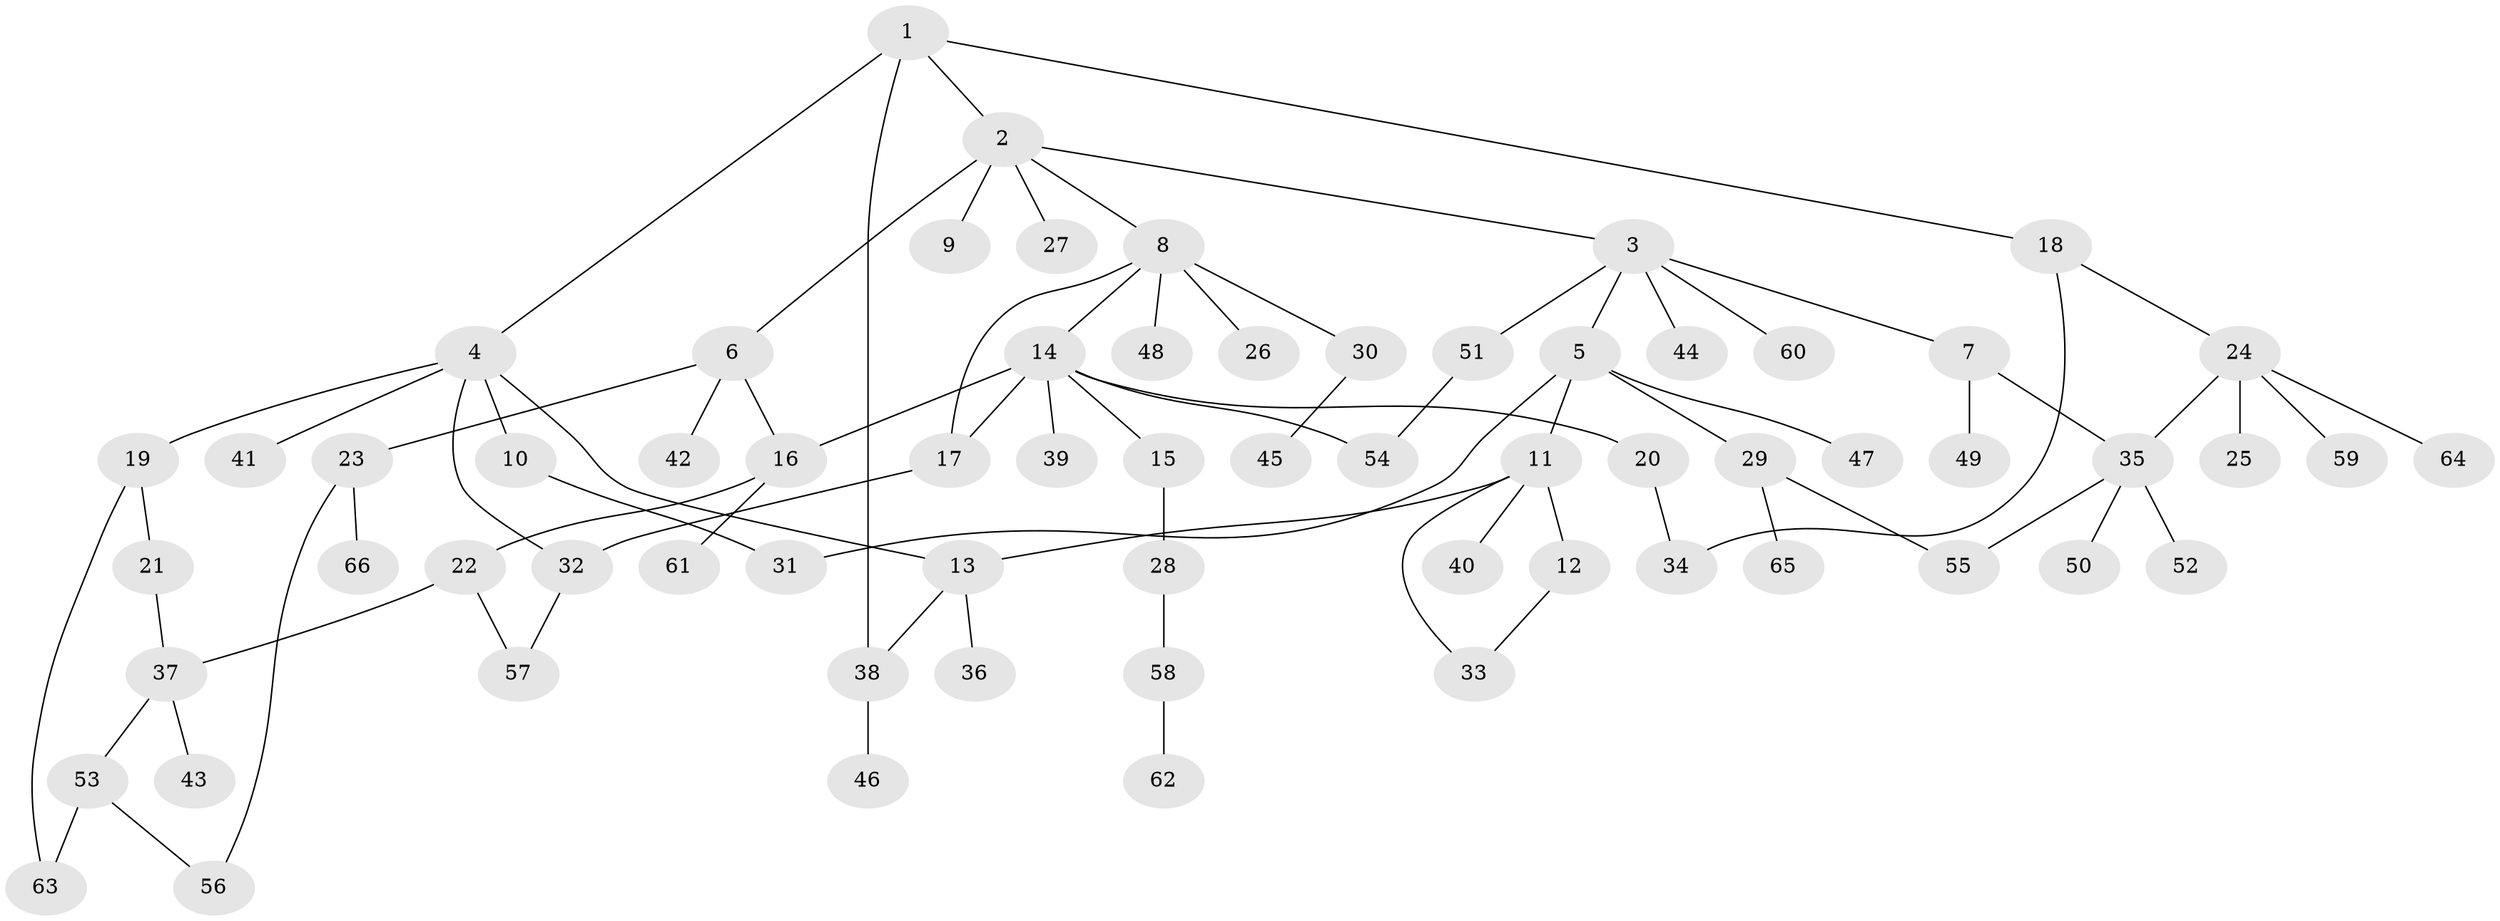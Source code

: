 // coarse degree distribution, {4: 0.15, 5: 0.1, 3: 0.225, 1: 0.275, 2: 0.225, 6: 0.025}
// Generated by graph-tools (version 1.1) at 2025/36/03/04/25 23:36:11]
// undirected, 66 vertices, 80 edges
graph export_dot {
  node [color=gray90,style=filled];
  1;
  2;
  3;
  4;
  5;
  6;
  7;
  8;
  9;
  10;
  11;
  12;
  13;
  14;
  15;
  16;
  17;
  18;
  19;
  20;
  21;
  22;
  23;
  24;
  25;
  26;
  27;
  28;
  29;
  30;
  31;
  32;
  33;
  34;
  35;
  36;
  37;
  38;
  39;
  40;
  41;
  42;
  43;
  44;
  45;
  46;
  47;
  48;
  49;
  50;
  51;
  52;
  53;
  54;
  55;
  56;
  57;
  58;
  59;
  60;
  61;
  62;
  63;
  64;
  65;
  66;
  1 -- 2;
  1 -- 4;
  1 -- 18;
  1 -- 38;
  2 -- 3;
  2 -- 6;
  2 -- 8;
  2 -- 9;
  2 -- 27;
  3 -- 5;
  3 -- 7;
  3 -- 44;
  3 -- 51;
  3 -- 60;
  4 -- 10;
  4 -- 19;
  4 -- 41;
  4 -- 32;
  4 -- 13;
  5 -- 11;
  5 -- 29;
  5 -- 47;
  5 -- 31;
  6 -- 23;
  6 -- 42;
  6 -- 16;
  7 -- 35;
  7 -- 49;
  8 -- 14;
  8 -- 17;
  8 -- 26;
  8 -- 30;
  8 -- 48;
  10 -- 31;
  11 -- 12;
  11 -- 13;
  11 -- 40;
  11 -- 33;
  12 -- 33;
  13 -- 36;
  13 -- 38;
  14 -- 15;
  14 -- 16;
  14 -- 20;
  14 -- 39;
  14 -- 54;
  14 -- 17;
  15 -- 28;
  16 -- 22;
  16 -- 61;
  17 -- 32;
  18 -- 24;
  18 -- 34;
  19 -- 21;
  19 -- 63;
  20 -- 34;
  21 -- 37;
  22 -- 57;
  22 -- 37;
  23 -- 56;
  23 -- 66;
  24 -- 25;
  24 -- 59;
  24 -- 64;
  24 -- 35;
  28 -- 58;
  29 -- 55;
  29 -- 65;
  30 -- 45;
  32 -- 57;
  35 -- 50;
  35 -- 52;
  35 -- 55;
  37 -- 43;
  37 -- 53;
  38 -- 46;
  51 -- 54;
  53 -- 56;
  53 -- 63;
  58 -- 62;
}
